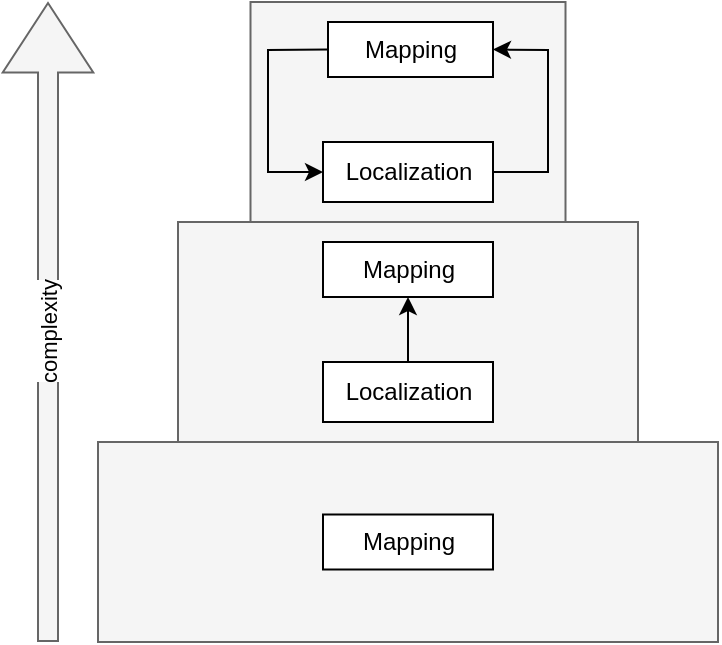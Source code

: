 <mxfile version="20.4.0" type="device"><diagram id="XC-9FlzwZGQYt1gOJd3q" name="Page-1"><mxGraphModel dx="717" dy="388" grid="1" gridSize="10" guides="1" tooltips="1" connect="1" arrows="1" fold="1" page="1" pageScale="1" pageWidth="850" pageHeight="1100" math="0" shadow="0"><root><mxCell id="0"/><mxCell id="1" parent="0"/><mxCell id="SNaleyogXK4uBH7oYn7n-6" value="" style="rounded=0;whiteSpace=wrap;html=1;fillColor=#f5f5f5;fontColor=#333333;strokeColor=#666666;" vertex="1" parent="1"><mxGeometry x="205" y="310" width="310" height="100" as="geometry"/></mxCell><mxCell id="SNaleyogXK4uBH7oYn7n-7" value="" style="rounded=0;whiteSpace=wrap;html=1;fillColor=#f5f5f5;strokeColor=#666666;fontColor=#333333;" vertex="1" parent="1"><mxGeometry x="245" y="200" width="230" height="110" as="geometry"/></mxCell><mxCell id="SNaleyogXK4uBH7oYn7n-8" value="" style="rounded=0;whiteSpace=wrap;html=1;fillColor=#f5f5f5;strokeColor=#666666;fontColor=#333333;" vertex="1" parent="1"><mxGeometry x="281.25" y="90" width="157.5" height="110" as="geometry"/></mxCell><mxCell id="SNaleyogXK4uBH7oYn7n-12" style="edgeStyle=orthogonalEdgeStyle;rounded=0;orthogonalLoop=1;jettySize=auto;html=1;" edge="1" parent="1" source="SNaleyogXK4uBH7oYn7n-9" target="SNaleyogXK4uBH7oYn7n-11"><mxGeometry relative="1" as="geometry"/></mxCell><mxCell id="SNaleyogXK4uBH7oYn7n-9" value="&lt;div&gt;Localization&lt;/div&gt;" style="rounded=0;whiteSpace=wrap;html=1;" vertex="1" parent="1"><mxGeometry x="317.5" y="270" width="85" height="30" as="geometry"/></mxCell><mxCell id="SNaleyogXK4uBH7oYn7n-10" value="&lt;div&gt;Mapping&lt;/div&gt;" style="rounded=0;whiteSpace=wrap;html=1;" vertex="1" parent="1"><mxGeometry x="317.5" y="346.25" width="85" height="27.5" as="geometry"/></mxCell><mxCell id="SNaleyogXK4uBH7oYn7n-11" value="&lt;div&gt;Mapping&lt;/div&gt;" style="rounded=0;whiteSpace=wrap;html=1;" vertex="1" parent="1"><mxGeometry x="317.5" y="210" width="85" height="27.5" as="geometry"/></mxCell><mxCell id="SNaleyogXK4uBH7oYn7n-13" value="&lt;div&gt;Localization&lt;/div&gt;" style="rounded=0;whiteSpace=wrap;html=1;" vertex="1" parent="1"><mxGeometry x="317.5" y="160" width="85" height="30" as="geometry"/></mxCell><mxCell id="SNaleyogXK4uBH7oYn7n-14" value="&lt;div&gt;Mapping&lt;/div&gt;" style="rounded=0;whiteSpace=wrap;html=1;" vertex="1" parent="1"><mxGeometry x="320" y="100" width="82.5" height="27.5" as="geometry"/></mxCell><mxCell id="SNaleyogXK4uBH7oYn7n-16" value="" style="endArrow=none;startArrow=classic;html=1;rounded=0;entryX=0;entryY=0.5;entryDx=0;entryDy=0;exitX=0;exitY=0.5;exitDx=0;exitDy=0;endFill=0;" edge="1" parent="1" source="SNaleyogXK4uBH7oYn7n-13" target="SNaleyogXK4uBH7oYn7n-14"><mxGeometry width="50" height="50" relative="1" as="geometry"><mxPoint x="260" y="170" as="sourcePoint"/><mxPoint x="310" y="120" as="targetPoint"/><Array as="points"><mxPoint x="290" y="175"/><mxPoint x="290" y="114"/></Array></mxGeometry></mxCell><mxCell id="SNaleyogXK4uBH7oYn7n-17" value="" style="endArrow=classic;startArrow=none;html=1;rounded=0;entryX=1;entryY=0.5;entryDx=0;entryDy=0;endFill=1;startFill=0;" edge="1" parent="1" source="SNaleyogXK4uBH7oYn7n-13" target="SNaleyogXK4uBH7oYn7n-14"><mxGeometry width="50" height="50" relative="1" as="geometry"><mxPoint x="327.5" y="185" as="sourcePoint"/><mxPoint x="330" y="123.75" as="targetPoint"/><Array as="points"><mxPoint x="430" y="175"/><mxPoint x="430" y="114"/></Array></mxGeometry></mxCell><mxCell id="SNaleyogXK4uBH7oYn7n-18" value="" style="shape=flexArrow;endArrow=classic;html=1;rounded=0;endWidth=34.286;endSize=11.24;fillColor=#f5f5f5;strokeColor=#666666;" edge="1" parent="1"><mxGeometry width="50" height="50" relative="1" as="geometry"><mxPoint x="180" y="410" as="sourcePoint"/><mxPoint x="180" y="90" as="targetPoint"/></mxGeometry></mxCell><mxCell id="SNaleyogXK4uBH7oYn7n-19" value="&lt;div&gt;complexity&lt;/div&gt;" style="edgeLabel;html=1;align=center;verticalAlign=middle;resizable=0;points=[];rotation=-90;" vertex="1" connectable="0" parent="SNaleyogXK4uBH7oYn7n-18"><mxGeometry x="0.614" relative="1" as="geometry"><mxPoint y="103" as="offset"/></mxGeometry></mxCell></root></mxGraphModel></diagram></mxfile>